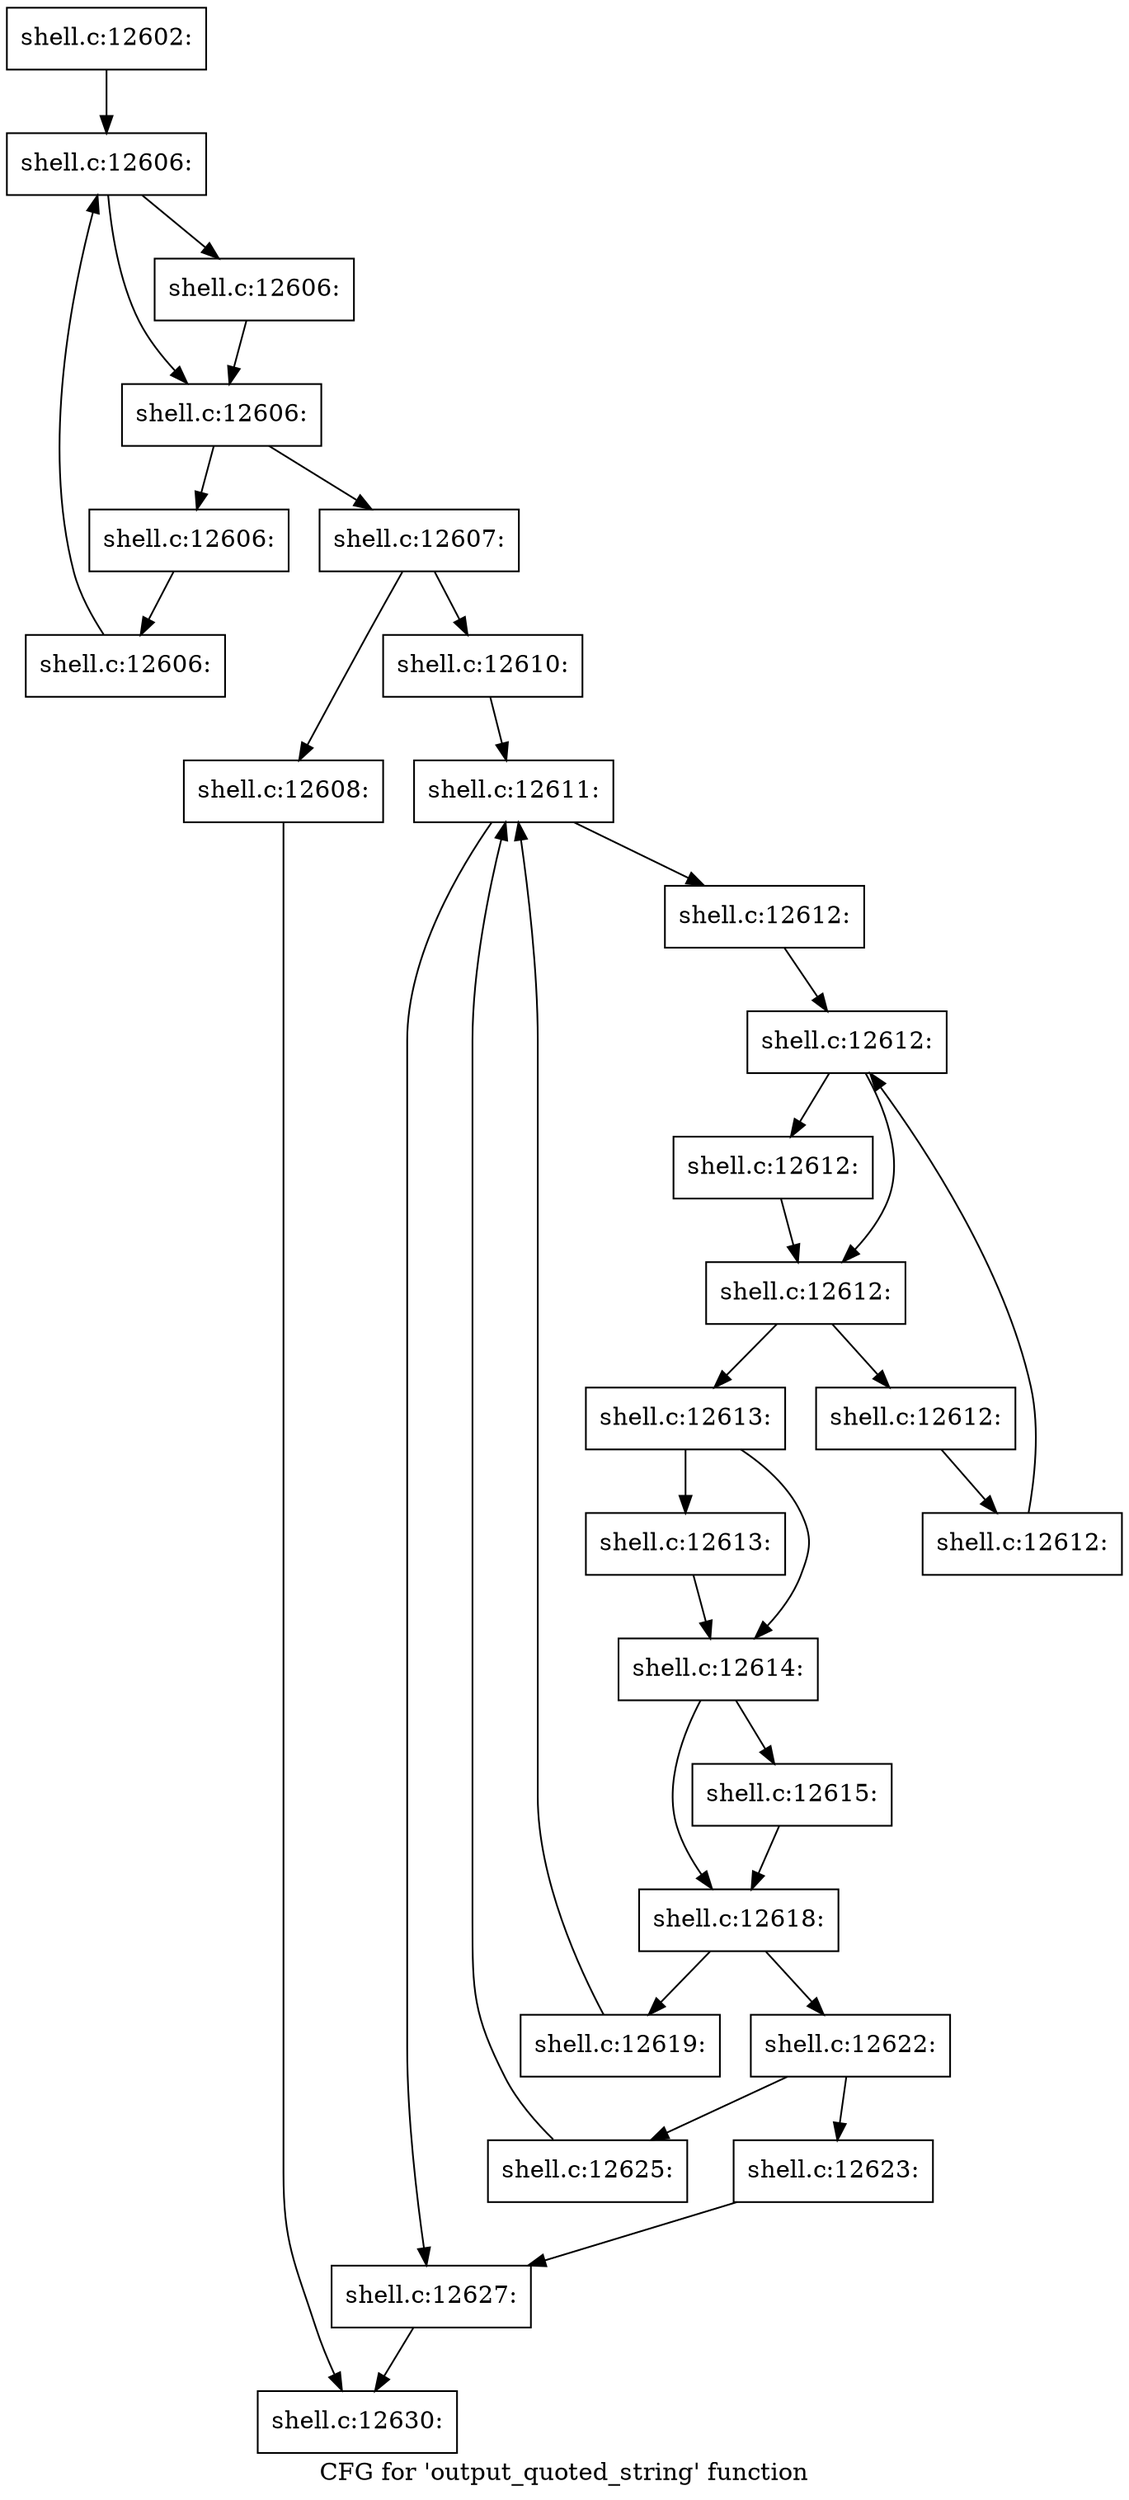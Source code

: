 digraph "CFG for 'output_quoted_string' function" {
	label="CFG for 'output_quoted_string' function";

	Node0x560277288b40 [shape=record,label="{shell.c:12602:}"];
	Node0x560277288b40 -> Node0x56027728a000;
	Node0x56027728a000 [shape=record,label="{shell.c:12606:}"];
	Node0x56027728a000 -> Node0x56027728a210;
	Node0x56027728a000 -> Node0x56027728a1c0;
	Node0x56027728a210 [shape=record,label="{shell.c:12606:}"];
	Node0x56027728a210 -> Node0x56027728a1c0;
	Node0x56027728a1c0 [shape=record,label="{shell.c:12606:}"];
	Node0x56027728a1c0 -> Node0x56027728a140;
	Node0x56027728a1c0 -> Node0x560277289e50;
	Node0x56027728a140 [shape=record,label="{shell.c:12606:}"];
	Node0x56027728a140 -> Node0x56027728a0b0;
	Node0x56027728a0b0 [shape=record,label="{shell.c:12606:}"];
	Node0x56027728a0b0 -> Node0x56027728a000;
	Node0x560277289e50 [shape=record,label="{shell.c:12607:}"];
	Node0x560277289e50 -> Node0x56027728b180;
	Node0x560277289e50 -> Node0x56027728b220;
	Node0x56027728b180 [shape=record,label="{shell.c:12608:}"];
	Node0x56027728b180 -> Node0x56027728b1d0;
	Node0x56027728b220 [shape=record,label="{shell.c:12610:}"];
	Node0x56027728b220 -> Node0x56027728bcb0;
	Node0x56027728bcb0 [shape=record,label="{shell.c:12611:}"];
	Node0x56027728bcb0 -> Node0x56027728c030;
	Node0x56027728bcb0 -> Node0x56027728be10;
	Node0x56027728c030 [shape=record,label="{shell.c:12612:}"];
	Node0x56027728c030 -> Node0x56027728c380;
	Node0x56027728c380 [shape=record,label="{shell.c:12612:}"];
	Node0x56027728c380 -> Node0x56027728c670;
	Node0x56027728c380 -> Node0x56027728c620;
	Node0x56027728c670 [shape=record,label="{shell.c:12612:}"];
	Node0x56027728c670 -> Node0x56027728c620;
	Node0x56027728c620 [shape=record,label="{shell.c:12612:}"];
	Node0x56027728c620 -> Node0x56027728c5a0;
	Node0x56027728c620 -> Node0x56027728c1d0;
	Node0x56027728c5a0 [shape=record,label="{shell.c:12612:}"];
	Node0x56027728c5a0 -> Node0x56027728c510;
	Node0x56027728c510 [shape=record,label="{shell.c:12612:}"];
	Node0x56027728c510 -> Node0x56027728c380;
	Node0x56027728c1d0 [shape=record,label="{shell.c:12613:}"];
	Node0x56027728c1d0 -> Node0x56027728d660;
	Node0x56027728c1d0 -> Node0x56027728d6b0;
	Node0x56027728d660 [shape=record,label="{shell.c:12613:}"];
	Node0x56027728d660 -> Node0x56027728d6b0;
	Node0x56027728d6b0 [shape=record,label="{shell.c:12614:}"];
	Node0x56027728d6b0 -> Node0x56027728dc70;
	Node0x56027728d6b0 -> Node0x56027728dcc0;
	Node0x56027728dc70 [shape=record,label="{shell.c:12615:}"];
	Node0x56027728dc70 -> Node0x56027728dcc0;
	Node0x56027728dcc0 [shape=record,label="{shell.c:12618:}"];
	Node0x56027728dcc0 -> Node0x56027728e720;
	Node0x56027728dcc0 -> Node0x56027728e770;
	Node0x56027728e720 [shape=record,label="{shell.c:12619:}"];
	Node0x56027728e720 -> Node0x56027728bcb0;
	Node0x56027728e770 [shape=record,label="{shell.c:12622:}"];
	Node0x56027728e770 -> Node0x56027728ee70;
	Node0x56027728e770 -> Node0x56027728eec0;
	Node0x56027728ee70 [shape=record,label="{shell.c:12623:}"];
	Node0x56027728ee70 -> Node0x56027728be10;
	Node0x56027728eec0 [shape=record,label="{shell.c:12625:}"];
	Node0x56027728eec0 -> Node0x56027728bcb0;
	Node0x56027728be10 [shape=record,label="{shell.c:12627:}"];
	Node0x56027728be10 -> Node0x56027728b1d0;
	Node0x56027728b1d0 [shape=record,label="{shell.c:12630:}"];
}
